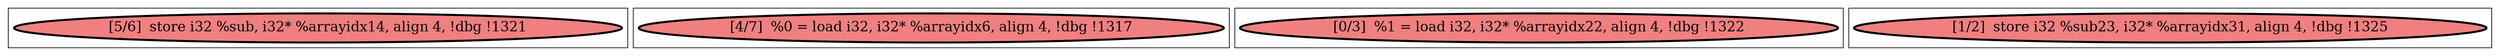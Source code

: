 
digraph G {





subgraph cluster3 {


node15 [penwidth=3.0,fontsize=20,fillcolor=lightcoral,label="[5/6]  store i32 %sub, i32* %arrayidx14, align 4, !dbg !1321",shape=ellipse,style=filled ]



}

subgraph cluster2 {


node14 [penwidth=3.0,fontsize=20,fillcolor=lightcoral,label="[4/7]  %0 = load i32, i32* %arrayidx6, align 4, !dbg !1317",shape=ellipse,style=filled ]



}

subgraph cluster0 {


node12 [penwidth=3.0,fontsize=20,fillcolor=lightcoral,label="[0/3]  %1 = load i32, i32* %arrayidx22, align 4, !dbg !1322",shape=ellipse,style=filled ]



}

subgraph cluster1 {


node13 [penwidth=3.0,fontsize=20,fillcolor=lightcoral,label="[1/2]  store i32 %sub23, i32* %arrayidx31, align 4, !dbg !1325",shape=ellipse,style=filled ]



}

}
